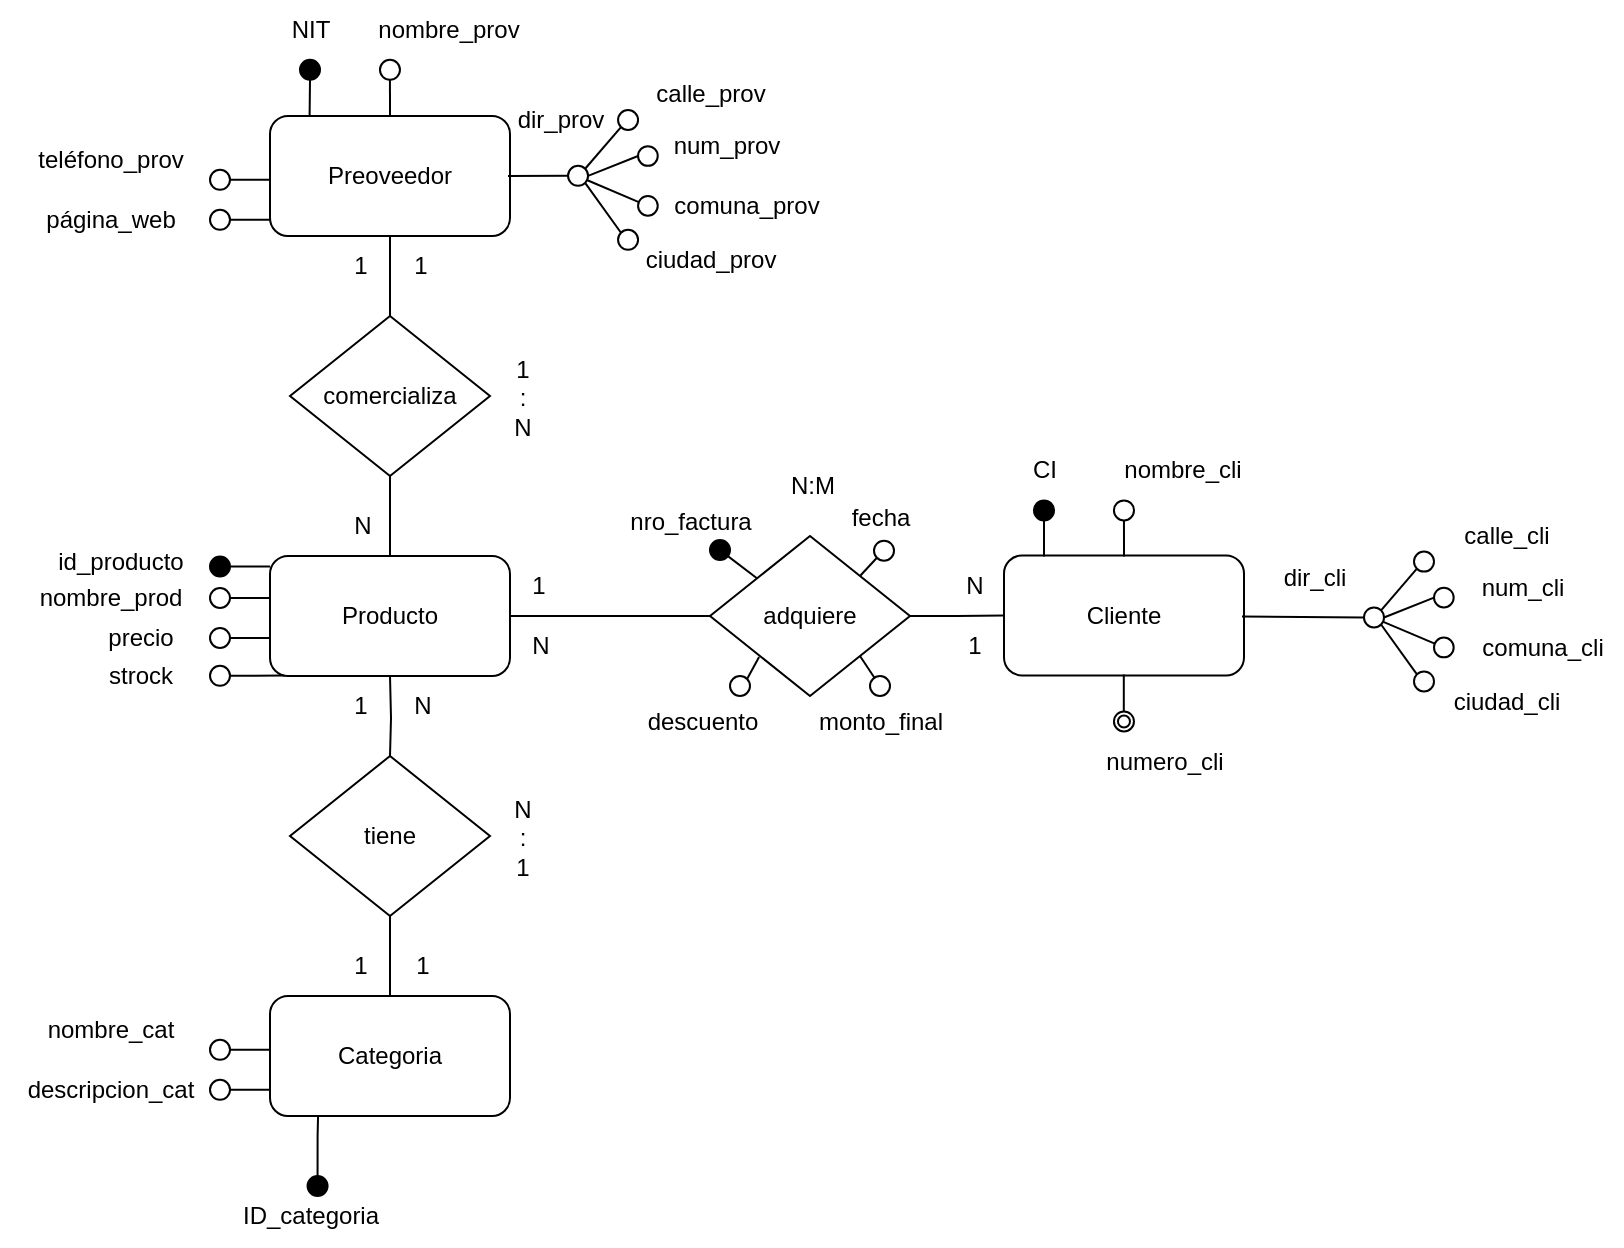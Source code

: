 <mxfile version="21.8.2" type="github">
  <diagram name="Página-1" id="MMVE2O3sZKS96sRR5gyj">
    <mxGraphModel dx="-556" dy="696" grid="1" gridSize="10" guides="1" tooltips="1" connect="1" arrows="1" fold="1" page="1" pageScale="1" pageWidth="827" pageHeight="1169" math="0" shadow="0">
      <root>
        <mxCell id="0" />
        <mxCell id="1" parent="0" />
        <mxCell id="sNScvnanyXqIVsTAT2gB-1" style="edgeStyle=orthogonalEdgeStyle;rounded=0;orthogonalLoop=1;jettySize=auto;html=1;entryX=0.5;entryY=0;entryDx=0;entryDy=0;endArrow=none;endFill=0;" edge="1" parent="1" source="sNScvnanyXqIVsTAT2gB-2" target="sNScvnanyXqIVsTAT2gB-5">
          <mxGeometry relative="1" as="geometry" />
        </mxCell>
        <mxCell id="sNScvnanyXqIVsTAT2gB-2" value="comercializa" style="rhombus;whiteSpace=wrap;html=1;" vertex="1" parent="1">
          <mxGeometry x="1815" y="188.0" width="100" height="80" as="geometry" />
        </mxCell>
        <mxCell id="sNScvnanyXqIVsTAT2gB-3" style="edgeStyle=orthogonalEdgeStyle;rounded=0;orthogonalLoop=1;jettySize=auto;html=1;entryX=0.5;entryY=0;entryDx=0;entryDy=0;endArrow=none;endFill=0;" edge="1" parent="1" source="sNScvnanyXqIVsTAT2gB-4" target="sNScvnanyXqIVsTAT2gB-2">
          <mxGeometry relative="1" as="geometry" />
        </mxCell>
        <mxCell id="sNScvnanyXqIVsTAT2gB-4" value="Preoveedor" style="rounded=1;whiteSpace=wrap;html=1;" vertex="1" parent="1">
          <mxGeometry x="1805" y="88.0" width="120" height="60" as="geometry" />
        </mxCell>
        <mxCell id="sNScvnanyXqIVsTAT2gB-48" style="edgeStyle=orthogonalEdgeStyle;rounded=0;orthogonalLoop=1;jettySize=auto;html=1;entryX=0;entryY=0.5;entryDx=0;entryDy=0;endArrow=none;endFill=0;" edge="1" parent="1" source="sNScvnanyXqIVsTAT2gB-5" target="sNScvnanyXqIVsTAT2gB-21">
          <mxGeometry relative="1" as="geometry" />
        </mxCell>
        <mxCell id="sNScvnanyXqIVsTAT2gB-5" value="Producto" style="rounded=1;whiteSpace=wrap;html=1;" vertex="1" parent="1">
          <mxGeometry x="1805" y="308.0" width="120" height="60" as="geometry" />
        </mxCell>
        <mxCell id="sNScvnanyXqIVsTAT2gB-6" value="&lt;div&gt;1&lt;/div&gt;&lt;div&gt;:&lt;/div&gt;&lt;div&gt;N&lt;br&gt;&lt;/div&gt;" style="text;html=1;align=center;verticalAlign=middle;resizable=0;points=[];autosize=1;strokeColor=none;fillColor=none;" vertex="1" parent="1">
          <mxGeometry x="1917" y="201.0" width="27" height="55" as="geometry" />
        </mxCell>
        <mxCell id="sNScvnanyXqIVsTAT2gB-7" value="1" style="text;html=1;align=center;verticalAlign=middle;resizable=0;points=[];autosize=1;strokeColor=none;fillColor=none;" vertex="1" parent="1">
          <mxGeometry x="1865" y="148.0" width="30" height="30" as="geometry" />
        </mxCell>
        <mxCell id="sNScvnanyXqIVsTAT2gB-8" value="1" style="text;html=1;align=center;verticalAlign=middle;resizable=0;points=[];autosize=1;strokeColor=none;fillColor=none;" vertex="1" parent="1">
          <mxGeometry x="1835" y="148.0" width="30" height="30" as="geometry" />
        </mxCell>
        <mxCell id="sNScvnanyXqIVsTAT2gB-10" value="N" style="text;html=1;align=center;verticalAlign=middle;resizable=0;points=[];autosize=1;strokeColor=none;fillColor=none;" vertex="1" parent="1">
          <mxGeometry x="1837" y="280.0" width="27" height="26" as="geometry" />
        </mxCell>
        <mxCell id="sNScvnanyXqIVsTAT2gB-11" style="edgeStyle=orthogonalEdgeStyle;rounded=0;orthogonalLoop=1;jettySize=auto;html=1;entryX=0.5;entryY=0;entryDx=0;entryDy=0;endArrow=none;endFill=0;" edge="1" source="sNScvnanyXqIVsTAT2gB-12" target="sNScvnanyXqIVsTAT2gB-14" parent="1">
          <mxGeometry relative="1" as="geometry" />
        </mxCell>
        <mxCell id="sNScvnanyXqIVsTAT2gB-12" value="tiene" style="rhombus;whiteSpace=wrap;html=1;" vertex="1" parent="1">
          <mxGeometry x="1815" y="408.0" width="100" height="80" as="geometry" />
        </mxCell>
        <mxCell id="sNScvnanyXqIVsTAT2gB-13" style="edgeStyle=orthogonalEdgeStyle;rounded=0;orthogonalLoop=1;jettySize=auto;html=1;entryX=0.5;entryY=0;entryDx=0;entryDy=0;endArrow=none;endFill=0;" edge="1" target="sNScvnanyXqIVsTAT2gB-12" parent="1">
          <mxGeometry relative="1" as="geometry">
            <mxPoint x="1865" y="368" as="sourcePoint" />
          </mxGeometry>
        </mxCell>
        <mxCell id="sNScvnanyXqIVsTAT2gB-14" value="Categoria" style="rounded=1;whiteSpace=wrap;html=1;" vertex="1" parent="1">
          <mxGeometry x="1805" y="528.0" width="120" height="60" as="geometry" />
        </mxCell>
        <mxCell id="sNScvnanyXqIVsTAT2gB-15" value="&lt;div&gt;N&lt;br&gt;&lt;/div&gt;&lt;div&gt;:&lt;/div&gt;&lt;div&gt;1&lt;br&gt;&lt;/div&gt;" style="text;html=1;align=center;verticalAlign=middle;resizable=0;points=[];autosize=1;strokeColor=none;fillColor=none;" vertex="1" parent="1">
          <mxGeometry x="1917" y="421.0" width="27" height="55" as="geometry" />
        </mxCell>
        <mxCell id="sNScvnanyXqIVsTAT2gB-16" value="N" style="text;html=1;align=center;verticalAlign=middle;resizable=0;points=[];autosize=1;strokeColor=none;fillColor=none;" vertex="1" parent="1">
          <mxGeometry x="1867" y="370.0" width="27" height="26" as="geometry" />
        </mxCell>
        <mxCell id="sNScvnanyXqIVsTAT2gB-17" value="1" style="text;html=1;align=center;verticalAlign=middle;resizable=0;points=[];autosize=1;strokeColor=none;fillColor=none;" vertex="1" parent="1">
          <mxGeometry x="1835" y="368.0" width="30" height="30" as="geometry" />
        </mxCell>
        <mxCell id="sNScvnanyXqIVsTAT2gB-18" value="1" style="text;html=1;align=center;verticalAlign=middle;resizable=0;points=[];autosize=1;strokeColor=none;fillColor=none;" vertex="1" parent="1">
          <mxGeometry x="1868" y="500.0" width="25" height="26" as="geometry" />
        </mxCell>
        <mxCell id="sNScvnanyXqIVsTAT2gB-19" value="1" style="text;html=1;align=center;verticalAlign=middle;resizable=0;points=[];autosize=1;strokeColor=none;fillColor=none;" vertex="1" parent="1">
          <mxGeometry x="1835" y="498.0" width="30" height="30" as="geometry" />
        </mxCell>
        <mxCell id="sNScvnanyXqIVsTAT2gB-49" style="edgeStyle=orthogonalEdgeStyle;rounded=0;orthogonalLoop=1;jettySize=auto;html=1;endArrow=none;endFill=0;" edge="1" parent="1" source="sNScvnanyXqIVsTAT2gB-21" target="sNScvnanyXqIVsTAT2gB-23">
          <mxGeometry relative="1" as="geometry" />
        </mxCell>
        <mxCell id="sNScvnanyXqIVsTAT2gB-21" value="adquiere" style="rhombus;whiteSpace=wrap;html=1;" vertex="1" parent="1">
          <mxGeometry x="2025" y="298" width="100" height="80" as="geometry" />
        </mxCell>
        <mxCell id="sNScvnanyXqIVsTAT2gB-23" value="Cliente" style="rounded=1;whiteSpace=wrap;html=1;" vertex="1" parent="1">
          <mxGeometry x="2172" y="307.73" width="120" height="60" as="geometry" />
        </mxCell>
        <mxCell id="sNScvnanyXqIVsTAT2gB-36" value="" style="ellipse;whiteSpace=wrap;html=1;aspect=fixed;fillColor=#000000;" vertex="1" parent="1">
          <mxGeometry x="2025" y="300" width="10" height="10" as="geometry" />
        </mxCell>
        <mxCell id="sNScvnanyXqIVsTAT2gB-37" value="nro_factura" style="text;html=1;align=center;verticalAlign=middle;resizable=0;points=[];autosize=1;strokeColor=none;fillColor=none;" vertex="1" parent="1">
          <mxGeometry x="1975" y="275.81" width="80" height="30" as="geometry" />
        </mxCell>
        <mxCell id="sNScvnanyXqIVsTAT2gB-39" style="rounded=0;orthogonalLoop=1;jettySize=auto;html=1;entryX=0.233;entryY=0.263;entryDx=0;entryDy=0;entryPerimeter=0;endArrow=none;endFill=0;" edge="1" parent="1" source="sNScvnanyXqIVsTAT2gB-36" target="sNScvnanyXqIVsTAT2gB-21">
          <mxGeometry relative="1" as="geometry" />
        </mxCell>
        <mxCell id="sNScvnanyXqIVsTAT2gB-40" style="rounded=0;orthogonalLoop=1;jettySize=auto;html=1;exitX=0;exitY=1;exitDx=0;exitDy=0;entryX=1;entryY=0;entryDx=0;entryDy=0;endArrow=none;endFill=0;" edge="1" parent="1" source="sNScvnanyXqIVsTAT2gB-41" target="sNScvnanyXqIVsTAT2gB-21">
          <mxGeometry relative="1" as="geometry">
            <mxPoint x="2102" y="320.36" as="targetPoint" />
          </mxGeometry>
        </mxCell>
        <mxCell id="sNScvnanyXqIVsTAT2gB-41" value="" style="ellipse;whiteSpace=wrap;html=1;aspect=fixed;" vertex="1" parent="1">
          <mxGeometry x="2107" y="300.36" width="10" height="10" as="geometry" />
        </mxCell>
        <mxCell id="sNScvnanyXqIVsTAT2gB-42" value="fecha" style="text;html=1;align=center;verticalAlign=middle;resizable=0;points=[];autosize=1;strokeColor=none;fillColor=none;" vertex="1" parent="1">
          <mxGeometry x="2085" y="274" width="50" height="30" as="geometry" />
        </mxCell>
        <mxCell id="sNScvnanyXqIVsTAT2gB-50" value="1" style="text;html=1;align=center;verticalAlign=middle;resizable=0;points=[];autosize=1;strokeColor=none;fillColor=none;" vertex="1" parent="1">
          <mxGeometry x="1924" y="308.36" width="30" height="30" as="geometry" />
        </mxCell>
        <mxCell id="sNScvnanyXqIVsTAT2gB-51" value="N" style="text;html=1;align=center;verticalAlign=middle;resizable=0;points=[];autosize=1;strokeColor=none;fillColor=none;" vertex="1" parent="1">
          <mxGeometry x="2142" y="307.73" width="30" height="30" as="geometry" />
        </mxCell>
        <mxCell id="sNScvnanyXqIVsTAT2gB-52" value="N" style="text;html=1;align=center;verticalAlign=middle;resizable=0;points=[];autosize=1;strokeColor=none;fillColor=none;" vertex="1" parent="1">
          <mxGeometry x="1925" y="338.0" width="30" height="30" as="geometry" />
        </mxCell>
        <mxCell id="sNScvnanyXqIVsTAT2gB-53" value="1" style="text;html=1;align=center;verticalAlign=middle;resizable=0;points=[];autosize=1;strokeColor=none;fillColor=none;" vertex="1" parent="1">
          <mxGeometry x="2142" y="338.09" width="30" height="30" as="geometry" />
        </mxCell>
        <mxCell id="sNScvnanyXqIVsTAT2gB-54" value="N:M" style="text;html=1;align=center;verticalAlign=middle;resizable=0;points=[];autosize=1;strokeColor=none;fillColor=none;" vertex="1" parent="1">
          <mxGeometry x="2050.5" y="258.36" width="50" height="30" as="geometry" />
        </mxCell>
        <mxCell id="sNScvnanyXqIVsTAT2gB-56" style="rounded=0;orthogonalLoop=1;jettySize=auto;html=1;entryX=0.165;entryY=0.005;entryDx=0;entryDy=0;entryPerimeter=0;endArrow=none;endFill=0;" edge="1" parent="1" source="sNScvnanyXqIVsTAT2gB-57" target="sNScvnanyXqIVsTAT2gB-4">
          <mxGeometry relative="1" as="geometry">
            <mxPoint x="1824.5" y="90.0" as="targetPoint" />
          </mxGeometry>
        </mxCell>
        <mxCell id="sNScvnanyXqIVsTAT2gB-57" value="" style="ellipse;whiteSpace=wrap;html=1;aspect=fixed;fillColor=#000;" vertex="1" parent="1">
          <mxGeometry x="1820.0" y="59.92" width="10" height="10" as="geometry" />
        </mxCell>
        <mxCell id="sNScvnanyXqIVsTAT2gB-58" value="NIT" style="text;html=1;align=center;verticalAlign=middle;resizable=0;points=[];autosize=1;strokeColor=none;fillColor=none;" vertex="1" parent="1">
          <mxGeometry x="1805.0" y="30.0" width="40" height="30" as="geometry" />
        </mxCell>
        <mxCell id="sNScvnanyXqIVsTAT2gB-62" style="edgeStyle=orthogonalEdgeStyle;rounded=0;orthogonalLoop=1;jettySize=auto;html=1;endArrow=none;endFill=0;" edge="1" parent="1" source="sNScvnanyXqIVsTAT2gB-63">
          <mxGeometry relative="1" as="geometry">
            <mxPoint x="1805" y="120" as="targetPoint" />
          </mxGeometry>
        </mxCell>
        <mxCell id="sNScvnanyXqIVsTAT2gB-63" value="" style="ellipse;whiteSpace=wrap;html=1;aspect=fixed;" vertex="1" parent="1">
          <mxGeometry x="1775.0" y="114.92" width="10" height="10" as="geometry" />
        </mxCell>
        <mxCell id="sNScvnanyXqIVsTAT2gB-64" style="edgeStyle=orthogonalEdgeStyle;rounded=0;orthogonalLoop=1;jettySize=auto;html=1;endArrow=none;endFill=0;" edge="1" parent="1" source="sNScvnanyXqIVsTAT2gB-65">
          <mxGeometry relative="1" as="geometry">
            <mxPoint x="1805" y="140" as="targetPoint" />
          </mxGeometry>
        </mxCell>
        <mxCell id="sNScvnanyXqIVsTAT2gB-65" value="" style="ellipse;whiteSpace=wrap;html=1;aspect=fixed;" vertex="1" parent="1">
          <mxGeometry x="1775.0" y="134.92" width="10" height="10" as="geometry" />
        </mxCell>
        <mxCell id="sNScvnanyXqIVsTAT2gB-66" value="teléfono_prov" style="text;html=1;align=center;verticalAlign=middle;resizable=0;points=[];autosize=1;strokeColor=none;fillColor=none;" vertex="1" parent="1">
          <mxGeometry x="1675.0" y="95.0" width="100" height="30" as="geometry" />
        </mxCell>
        <mxCell id="sNScvnanyXqIVsTAT2gB-67" value="página_web" style="text;html=1;align=center;verticalAlign=middle;resizable=0;points=[];autosize=1;strokeColor=none;fillColor=none;" vertex="1" parent="1">
          <mxGeometry x="1680.0" y="125.0" width="90" height="30" as="geometry" />
        </mxCell>
        <mxCell id="sNScvnanyXqIVsTAT2gB-71" style="edgeStyle=orthogonalEdgeStyle;rounded=0;orthogonalLoop=1;jettySize=auto;html=1;exitX=0.5;exitY=1;exitDx=0;exitDy=0;endArrow=none;endFill=0;entryX=0.5;entryY=0;entryDx=0;entryDy=0;" edge="1" parent="1" source="sNScvnanyXqIVsTAT2gB-72" target="sNScvnanyXqIVsTAT2gB-4">
          <mxGeometry relative="1" as="geometry">
            <mxPoint x="1865" y="90" as="targetPoint" />
          </mxGeometry>
        </mxCell>
        <mxCell id="sNScvnanyXqIVsTAT2gB-72" value="" style="ellipse;whiteSpace=wrap;html=1;aspect=fixed;" vertex="1" parent="1">
          <mxGeometry x="1859.98" y="59.92" width="10" height="10" as="geometry" />
        </mxCell>
        <mxCell id="sNScvnanyXqIVsTAT2gB-73" value="nombre_prov" style="text;html=1;align=center;verticalAlign=middle;resizable=0;points=[];autosize=1;strokeColor=none;fillColor=none;" vertex="1" parent="1">
          <mxGeometry x="1849.05" y="30" width="90" height="30" as="geometry" />
        </mxCell>
        <mxCell id="sNScvnanyXqIVsTAT2gB-74" style="rounded=0;orthogonalLoop=1;jettySize=auto;html=1;entryX=1;entryY=0.25;entryDx=0;entryDy=0;endArrow=none;endFill=0;" edge="1" parent="1" source="sNScvnanyXqIVsTAT2gB-77">
          <mxGeometry relative="1" as="geometry">
            <mxPoint x="1924" y="118.04" as="targetPoint" />
          </mxGeometry>
        </mxCell>
        <mxCell id="sNScvnanyXqIVsTAT2gB-75" style="rounded=0;orthogonalLoop=1;jettySize=auto;html=1;exitX=1;exitY=0;exitDx=0;exitDy=0;entryX=0;entryY=1;entryDx=0;entryDy=0;endArrow=none;endFill=0;" edge="1" parent="1" source="sNScvnanyXqIVsTAT2gB-77" target="sNScvnanyXqIVsTAT2gB-81">
          <mxGeometry relative="1" as="geometry" />
        </mxCell>
        <mxCell id="sNScvnanyXqIVsTAT2gB-76" style="rounded=0;orthogonalLoop=1;jettySize=auto;html=1;exitX=1;exitY=1;exitDx=0;exitDy=0;entryX=0;entryY=0;entryDx=0;entryDy=0;endArrow=none;endFill=0;" edge="1" parent="1" source="sNScvnanyXqIVsTAT2gB-77" target="sNScvnanyXqIVsTAT2gB-82">
          <mxGeometry relative="1" as="geometry" />
        </mxCell>
        <mxCell id="sNScvnanyXqIVsTAT2gB-77" value="" style="ellipse;whiteSpace=wrap;html=1;aspect=fixed;" vertex="1" parent="1">
          <mxGeometry x="1954.03" y="112.92" width="10" height="10" as="geometry" />
        </mxCell>
        <mxCell id="sNScvnanyXqIVsTAT2gB-78" value="dir_prov" style="text;html=1;align=center;verticalAlign=middle;resizable=0;points=[];autosize=1;strokeColor=none;fillColor=none;" vertex="1" parent="1">
          <mxGeometry x="1915.0" y="75" width="70" height="30" as="geometry" />
        </mxCell>
        <mxCell id="sNScvnanyXqIVsTAT2gB-79" style="rounded=0;orthogonalLoop=1;jettySize=auto;html=1;exitX=0;exitY=0.5;exitDx=0;exitDy=0;entryX=1;entryY=0.5;entryDx=0;entryDy=0;endArrow=none;endFill=0;" edge="1" parent="1" source="sNScvnanyXqIVsTAT2gB-80" target="sNScvnanyXqIVsTAT2gB-77">
          <mxGeometry relative="1" as="geometry" />
        </mxCell>
        <mxCell id="sNScvnanyXqIVsTAT2gB-80" value="" style="ellipse;whiteSpace=wrap;html=1;aspect=fixed;" vertex="1" parent="1">
          <mxGeometry x="1989.03" y="103.08" width="9.84" height="9.84" as="geometry" />
        </mxCell>
        <mxCell id="sNScvnanyXqIVsTAT2gB-81" value="" style="ellipse;whiteSpace=wrap;html=1;aspect=fixed;" vertex="1" parent="1">
          <mxGeometry x="1979.03" y="85.0" width="10" height="10" as="geometry" />
        </mxCell>
        <mxCell id="sNScvnanyXqIVsTAT2gB-82" value="" style="ellipse;whiteSpace=wrap;html=1;aspect=fixed;" vertex="1" parent="1">
          <mxGeometry x="1979.03" y="144.92" width="10" height="10" as="geometry" />
        </mxCell>
        <mxCell id="sNScvnanyXqIVsTAT2gB-83" value="num_prov" style="text;html=1;align=center;verticalAlign=middle;resizable=0;points=[];autosize=1;strokeColor=none;fillColor=none;" vertex="1" parent="1">
          <mxGeometry x="1993.0" y="88.0" width="80" height="30" as="geometry" />
        </mxCell>
        <mxCell id="sNScvnanyXqIVsTAT2gB-84" value="calle_prov" style="text;html=1;align=center;verticalAlign=middle;resizable=0;points=[];autosize=1;strokeColor=none;fillColor=none;" vertex="1" parent="1">
          <mxGeometry x="1985.0" y="61.92" width="80" height="30" as="geometry" />
        </mxCell>
        <mxCell id="sNScvnanyXqIVsTAT2gB-85" value="ciudad_prov" style="text;html=1;align=center;verticalAlign=middle;resizable=0;points=[];autosize=1;strokeColor=none;fillColor=none;" vertex="1" parent="1">
          <mxGeometry x="1980.0" y="144.92" width="90" height="30" as="geometry" />
        </mxCell>
        <mxCell id="sNScvnanyXqIVsTAT2gB-90" value="comuna_prov" style="text;html=1;align=center;verticalAlign=middle;resizable=0;points=[];autosize=1;strokeColor=none;fillColor=none;" vertex="1" parent="1">
          <mxGeometry x="1993.0" y="118.0" width="100" height="30" as="geometry" />
        </mxCell>
        <mxCell id="sNScvnanyXqIVsTAT2gB-91" value="" style="ellipse;whiteSpace=wrap;html=1;aspect=fixed;" vertex="1" parent="1">
          <mxGeometry x="1989.03" y="128.0" width="9.84" height="9.84" as="geometry" />
        </mxCell>
        <mxCell id="sNScvnanyXqIVsTAT2gB-93" style="rounded=0;orthogonalLoop=1;jettySize=auto;html=1;endArrow=none;endFill=0;entryX=0.968;entryY=0.721;entryDx=0;entryDy=0;entryPerimeter=0;" edge="1" parent="1" source="sNScvnanyXqIVsTAT2gB-91" target="sNScvnanyXqIVsTAT2gB-77">
          <mxGeometry relative="1" as="geometry">
            <mxPoint x="1965" y="120" as="targetPoint" />
          </mxGeometry>
        </mxCell>
        <mxCell id="sNScvnanyXqIVsTAT2gB-94" style="rounded=0;orthogonalLoop=1;jettySize=auto;html=1;entryX=0.165;entryY=0.005;entryDx=0;entryDy=0;entryPerimeter=0;endArrow=none;endFill=0;" edge="1" source="sNScvnanyXqIVsTAT2gB-95" parent="1">
          <mxGeometry relative="1" as="geometry">
            <mxPoint x="2192" y="308.27" as="targetPoint" />
          </mxGeometry>
        </mxCell>
        <mxCell id="sNScvnanyXqIVsTAT2gB-95" value="" style="ellipse;whiteSpace=wrap;html=1;aspect=fixed;fillColor=#000;" vertex="1" parent="1">
          <mxGeometry x="2187" y="280.19" width="10" height="10" as="geometry" />
        </mxCell>
        <mxCell id="sNScvnanyXqIVsTAT2gB-96" value="CI" style="text;html=1;align=center;verticalAlign=middle;resizable=0;points=[];autosize=1;strokeColor=none;fillColor=none;" vertex="1" parent="1">
          <mxGeometry x="2172" y="250.27" width="40" height="30" as="geometry" />
        </mxCell>
        <mxCell id="sNScvnanyXqIVsTAT2gB-97" style="edgeStyle=orthogonalEdgeStyle;rounded=0;orthogonalLoop=1;jettySize=auto;html=1;exitX=0.5;exitY=1;exitDx=0;exitDy=0;endArrow=none;endFill=0;entryX=0.5;entryY=0;entryDx=0;entryDy=0;" edge="1" source="sNScvnanyXqIVsTAT2gB-98" parent="1">
          <mxGeometry relative="1" as="geometry">
            <mxPoint x="2232" y="308.27" as="targetPoint" />
            <Array as="points">
              <mxPoint x="2232" y="299.73" />
              <mxPoint x="2232" y="299.73" />
            </Array>
          </mxGeometry>
        </mxCell>
        <mxCell id="sNScvnanyXqIVsTAT2gB-98" value="" style="ellipse;whiteSpace=wrap;html=1;aspect=fixed;" vertex="1" parent="1">
          <mxGeometry x="2226.98" y="280.19" width="10" height="10" as="geometry" />
        </mxCell>
        <mxCell id="sNScvnanyXqIVsTAT2gB-99" value="nombre_cli" style="text;html=1;align=center;verticalAlign=middle;resizable=0;points=[];autosize=1;strokeColor=none;fillColor=none;" vertex="1" parent="1">
          <mxGeometry x="2221.05" y="250.27" width="80" height="30" as="geometry" />
        </mxCell>
        <mxCell id="sNScvnanyXqIVsTAT2gB-100" style="rounded=0;orthogonalLoop=1;jettySize=auto;html=1;entryX=1;entryY=0.25;entryDx=0;entryDy=0;endArrow=none;endFill=0;" edge="1" source="sNScvnanyXqIVsTAT2gB-103" parent="1">
          <mxGeometry relative="1" as="geometry">
            <mxPoint x="2291" y="338.31" as="targetPoint" />
          </mxGeometry>
        </mxCell>
        <mxCell id="sNScvnanyXqIVsTAT2gB-101" style="rounded=0;orthogonalLoop=1;jettySize=auto;html=1;exitX=1;exitY=0;exitDx=0;exitDy=0;entryX=0;entryY=1;entryDx=0;entryDy=0;endArrow=none;endFill=0;" edge="1" source="sNScvnanyXqIVsTAT2gB-103" target="sNScvnanyXqIVsTAT2gB-106" parent="1">
          <mxGeometry relative="1" as="geometry" />
        </mxCell>
        <mxCell id="sNScvnanyXqIVsTAT2gB-102" style="rounded=0;orthogonalLoop=1;jettySize=auto;html=1;exitX=1;exitY=1;exitDx=0;exitDy=0;entryX=0;entryY=0;entryDx=0;entryDy=0;endArrow=none;endFill=0;" edge="1" source="sNScvnanyXqIVsTAT2gB-103" target="sNScvnanyXqIVsTAT2gB-107" parent="1">
          <mxGeometry relative="1" as="geometry" />
        </mxCell>
        <mxCell id="sNScvnanyXqIVsTAT2gB-103" value="" style="ellipse;whiteSpace=wrap;html=1;aspect=fixed;" vertex="1" parent="1">
          <mxGeometry x="2352.0" y="333.73" width="10" height="10" as="geometry" />
        </mxCell>
        <mxCell id="sNScvnanyXqIVsTAT2gB-104" style="rounded=0;orthogonalLoop=1;jettySize=auto;html=1;exitX=0;exitY=0.5;exitDx=0;exitDy=0;entryX=1;entryY=0.5;entryDx=0;entryDy=0;endArrow=none;endFill=0;" edge="1" source="sNScvnanyXqIVsTAT2gB-105" target="sNScvnanyXqIVsTAT2gB-103" parent="1">
          <mxGeometry relative="1" as="geometry" />
        </mxCell>
        <mxCell id="sNScvnanyXqIVsTAT2gB-105" value="" style="ellipse;whiteSpace=wrap;html=1;aspect=fixed;" vertex="1" parent="1">
          <mxGeometry x="2387.0" y="323.89" width="9.84" height="9.84" as="geometry" />
        </mxCell>
        <mxCell id="sNScvnanyXqIVsTAT2gB-106" value="" style="ellipse;whiteSpace=wrap;html=1;aspect=fixed;" vertex="1" parent="1">
          <mxGeometry x="2377.0" y="305.81" width="10" height="10" as="geometry" />
        </mxCell>
        <mxCell id="sNScvnanyXqIVsTAT2gB-107" value="" style="ellipse;whiteSpace=wrap;html=1;aspect=fixed;" vertex="1" parent="1">
          <mxGeometry x="2377.0" y="365.73" width="10" height="10" as="geometry" />
        </mxCell>
        <mxCell id="sNScvnanyXqIVsTAT2gB-108" value="num_cli" style="text;html=1;align=center;verticalAlign=middle;resizable=0;points=[];autosize=1;strokeColor=none;fillColor=none;" vertex="1" parent="1">
          <mxGeometry x="2400.97" y="308.81" width="60" height="30" as="geometry" />
        </mxCell>
        <mxCell id="sNScvnanyXqIVsTAT2gB-109" value="calle_cli" style="text;html=1;align=center;verticalAlign=middle;resizable=0;points=[];autosize=1;strokeColor=none;fillColor=none;" vertex="1" parent="1">
          <mxGeometry x="2387.97" y="282.73" width="70" height="30" as="geometry" />
        </mxCell>
        <mxCell id="sNScvnanyXqIVsTAT2gB-110" value="ciudad_cli" style="text;html=1;align=center;verticalAlign=middle;resizable=0;points=[];autosize=1;strokeColor=none;fillColor=none;" vertex="1" parent="1">
          <mxGeometry x="2382.97" y="365.73" width="80" height="30" as="geometry" />
        </mxCell>
        <mxCell id="sNScvnanyXqIVsTAT2gB-111" value="comuna_cli" style="text;html=1;align=center;verticalAlign=middle;resizable=0;points=[];autosize=1;strokeColor=none;fillColor=none;" vertex="1" parent="1">
          <mxGeometry x="2400.97" y="338.81" width="80" height="30" as="geometry" />
        </mxCell>
        <mxCell id="sNScvnanyXqIVsTAT2gB-112" value="" style="ellipse;whiteSpace=wrap;html=1;aspect=fixed;" vertex="1" parent="1">
          <mxGeometry x="2387.0" y="348.81" width="9.84" height="9.84" as="geometry" />
        </mxCell>
        <mxCell id="sNScvnanyXqIVsTAT2gB-113" style="rounded=0;orthogonalLoop=1;jettySize=auto;html=1;endArrow=none;endFill=0;entryX=0.968;entryY=0.721;entryDx=0;entryDy=0;entryPerimeter=0;" edge="1" source="sNScvnanyXqIVsTAT2gB-112" target="sNScvnanyXqIVsTAT2gB-103" parent="1">
          <mxGeometry relative="1" as="geometry">
            <mxPoint x="2362.97" y="340.81" as="targetPoint" />
          </mxGeometry>
        </mxCell>
        <mxCell id="sNScvnanyXqIVsTAT2gB-114" value="dir_cli" style="text;html=1;align=center;verticalAlign=middle;resizable=0;points=[];autosize=1;strokeColor=none;fillColor=none;" vertex="1" parent="1">
          <mxGeometry x="2302" y="303.73" width="50" height="30" as="geometry" />
        </mxCell>
        <mxCell id="sNScvnanyXqIVsTAT2gB-115" value="numero_cli" style="text;html=1;align=center;verticalAlign=middle;resizable=0;points=[];autosize=1;strokeColor=none;fillColor=none;" vertex="1" parent="1">
          <mxGeometry x="2212" y="395.73" width="80" height="30" as="geometry" />
        </mxCell>
        <mxCell id="sNScvnanyXqIVsTAT2gB-119" value="" style="ellipse;shape=doubleEllipse;whiteSpace=wrap;html=1;aspect=fixed;" vertex="1" parent="1">
          <mxGeometry x="2226.98" y="385.73" width="10" height="10" as="geometry" />
        </mxCell>
        <mxCell id="sNScvnanyXqIVsTAT2gB-120" style="edgeStyle=orthogonalEdgeStyle;rounded=0;orthogonalLoop=1;jettySize=auto;html=1;exitX=0.5;exitY=1;exitDx=0;exitDy=0;endArrow=none;endFill=0;entryX=0.5;entryY=0;entryDx=0;entryDy=0;" edge="1" parent="1">
          <mxGeometry relative="1" as="geometry">
            <mxPoint x="2231.9" y="385.81" as="targetPoint" />
            <mxPoint x="2231.9" y="367.27" as="sourcePoint" />
            <Array as="points">
              <mxPoint x="2231.9" y="377.27" />
              <mxPoint x="2231.9" y="377.27" />
            </Array>
          </mxGeometry>
        </mxCell>
        <mxCell id="sNScvnanyXqIVsTAT2gB-122" style="edgeStyle=orthogonalEdgeStyle;rounded=0;orthogonalLoop=1;jettySize=auto;html=1;endArrow=none;endFill=0;" edge="1" source="sNScvnanyXqIVsTAT2gB-123" parent="1">
          <mxGeometry relative="1" as="geometry">
            <mxPoint x="1805" y="313.36" as="targetPoint" />
          </mxGeometry>
        </mxCell>
        <mxCell id="sNScvnanyXqIVsTAT2gB-123" value="" style="ellipse;whiteSpace=wrap;html=1;aspect=fixed;fillColor=#000000;" vertex="1" parent="1">
          <mxGeometry x="1775.0" y="308.28" width="10" height="10" as="geometry" />
        </mxCell>
        <mxCell id="sNScvnanyXqIVsTAT2gB-124" style="edgeStyle=orthogonalEdgeStyle;rounded=0;orthogonalLoop=1;jettySize=auto;html=1;endArrow=none;endFill=0;" edge="1" source="sNScvnanyXqIVsTAT2gB-125" parent="1">
          <mxGeometry relative="1" as="geometry">
            <mxPoint x="1805" y="329.08" as="targetPoint" />
          </mxGeometry>
        </mxCell>
        <mxCell id="sNScvnanyXqIVsTAT2gB-125" value="" style="ellipse;whiteSpace=wrap;html=1;aspect=fixed;" vertex="1" parent="1">
          <mxGeometry x="1775.0" y="324.0" width="10" height="10" as="geometry" />
        </mxCell>
        <mxCell id="sNScvnanyXqIVsTAT2gB-126" value="id_producto" style="text;html=1;align=center;verticalAlign=middle;resizable=0;points=[];autosize=1;strokeColor=none;fillColor=none;" vertex="1" parent="1">
          <mxGeometry x="1685.0" y="296.08" width="90" height="30" as="geometry" />
        </mxCell>
        <mxCell id="sNScvnanyXqIVsTAT2gB-127" value="precio" style="text;html=1;align=center;verticalAlign=middle;resizable=0;points=[];autosize=1;strokeColor=none;fillColor=none;" vertex="1" parent="1">
          <mxGeometry x="1710.0" y="334.0" width="60" height="30" as="geometry" />
        </mxCell>
        <mxCell id="sNScvnanyXqIVsTAT2gB-128" style="edgeStyle=orthogonalEdgeStyle;rounded=0;orthogonalLoop=1;jettySize=auto;html=1;endArrow=none;endFill=0;" edge="1" source="sNScvnanyXqIVsTAT2gB-129" parent="1">
          <mxGeometry relative="1" as="geometry">
            <mxPoint x="1805" y="349.08" as="targetPoint" />
          </mxGeometry>
        </mxCell>
        <mxCell id="sNScvnanyXqIVsTAT2gB-129" value="" style="ellipse;whiteSpace=wrap;html=1;aspect=fixed;" vertex="1" parent="1">
          <mxGeometry x="1775.0" y="344.0" width="10" height="10" as="geometry" />
        </mxCell>
        <mxCell id="sNScvnanyXqIVsTAT2gB-130" style="rounded=0;orthogonalLoop=1;jettySize=auto;html=1;endArrow=none;endFill=0;entryX=0.06;entryY=0.996;entryDx=0;entryDy=0;entryPerimeter=0;" edge="1" source="sNScvnanyXqIVsTAT2gB-131" parent="1" target="sNScvnanyXqIVsTAT2gB-5">
          <mxGeometry relative="1" as="geometry">
            <mxPoint x="1805" y="368" as="targetPoint" />
          </mxGeometry>
        </mxCell>
        <mxCell id="sNScvnanyXqIVsTAT2gB-131" value="" style="ellipse;whiteSpace=wrap;html=1;aspect=fixed;" vertex="1" parent="1">
          <mxGeometry x="1775.0" y="362.92" width="10" height="10" as="geometry" />
        </mxCell>
        <mxCell id="sNScvnanyXqIVsTAT2gB-132" value="nombre_prod" style="text;html=1;align=center;verticalAlign=middle;resizable=0;points=[];autosize=1;strokeColor=none;fillColor=none;" vertex="1" parent="1">
          <mxGeometry x="1680.0" y="314.0" width="90" height="30" as="geometry" />
        </mxCell>
        <mxCell id="sNScvnanyXqIVsTAT2gB-133" value="strock" style="text;html=1;align=center;verticalAlign=middle;resizable=0;points=[];autosize=1;strokeColor=none;fillColor=none;" vertex="1" parent="1">
          <mxGeometry x="1710.0" y="352.92" width="60" height="30" as="geometry" />
        </mxCell>
        <mxCell id="sNScvnanyXqIVsTAT2gB-135" style="edgeStyle=orthogonalEdgeStyle;rounded=0;orthogonalLoop=1;jettySize=auto;html=1;endArrow=none;endFill=0;" edge="1" source="sNScvnanyXqIVsTAT2gB-136" parent="1">
          <mxGeometry relative="1" as="geometry">
            <mxPoint x="1805" y="555" as="targetPoint" />
          </mxGeometry>
        </mxCell>
        <mxCell id="sNScvnanyXqIVsTAT2gB-136" value="" style="ellipse;whiteSpace=wrap;html=1;aspect=fixed;" vertex="1" parent="1">
          <mxGeometry x="1775.0" y="549.92" width="10" height="10" as="geometry" />
        </mxCell>
        <mxCell id="sNScvnanyXqIVsTAT2gB-137" style="edgeStyle=orthogonalEdgeStyle;rounded=0;orthogonalLoop=1;jettySize=auto;html=1;endArrow=none;endFill=0;" edge="1" source="sNScvnanyXqIVsTAT2gB-138" parent="1">
          <mxGeometry relative="1" as="geometry">
            <mxPoint x="1805" y="575" as="targetPoint" />
          </mxGeometry>
        </mxCell>
        <mxCell id="sNScvnanyXqIVsTAT2gB-138" value="" style="ellipse;whiteSpace=wrap;html=1;aspect=fixed;" vertex="1" parent="1">
          <mxGeometry x="1775.0" y="569.92" width="10" height="10" as="geometry" />
        </mxCell>
        <mxCell id="sNScvnanyXqIVsTAT2gB-139" value="nombre_cat" style="text;html=1;align=center;verticalAlign=middle;resizable=0;points=[];autosize=1;strokeColor=none;fillColor=none;" vertex="1" parent="1">
          <mxGeometry x="1680.0" y="530.0" width="90" height="30" as="geometry" />
        </mxCell>
        <mxCell id="sNScvnanyXqIVsTAT2gB-140" value="descripcion_cat" style="text;html=1;align=center;verticalAlign=middle;resizable=0;points=[];autosize=1;strokeColor=none;fillColor=none;" vertex="1" parent="1">
          <mxGeometry x="1670.0" y="560.0" width="110" height="30" as="geometry" />
        </mxCell>
        <mxCell id="sNScvnanyXqIVsTAT2gB-141" style="edgeStyle=orthogonalEdgeStyle;rounded=0;orthogonalLoop=1;jettySize=auto;html=1;entryX=0.083;entryY=1;entryDx=0;entryDy=0;entryPerimeter=0;endArrow=none;endFill=0;" edge="1" parent="1" source="sNScvnanyXqIVsTAT2gB-142">
          <mxGeometry relative="1" as="geometry">
            <mxPoint x="1829.03" y="588" as="targetPoint" />
          </mxGeometry>
        </mxCell>
        <mxCell id="sNScvnanyXqIVsTAT2gB-142" value="" style="ellipse;whiteSpace=wrap;html=1;aspect=fixed;fillColor=#000;" vertex="1" parent="1">
          <mxGeometry x="1823.78" y="618" width="10" height="10" as="geometry" />
        </mxCell>
        <mxCell id="sNScvnanyXqIVsTAT2gB-143" value="ID_categoria" style="text;html=1;align=center;verticalAlign=middle;resizable=0;points=[];autosize=1;strokeColor=none;fillColor=none;" vertex="1" parent="1">
          <mxGeometry x="1780" y="622.56" width="90" height="30" as="geometry" />
        </mxCell>
        <mxCell id="sNScvnanyXqIVsTAT2gB-144" value="" style="ellipse;whiteSpace=wrap;html=1;aspect=fixed;" vertex="1" parent="1">
          <mxGeometry x="2035" y="368" width="10" height="10" as="geometry" />
        </mxCell>
        <mxCell id="sNScvnanyXqIVsTAT2gB-145" style="rounded=0;orthogonalLoop=1;jettySize=auto;html=1;entryX=1;entryY=1;entryDx=0;entryDy=0;endArrow=none;endFill=0;" edge="1" parent="1" source="sNScvnanyXqIVsTAT2gB-146">
          <mxGeometry relative="1" as="geometry">
            <mxPoint x="2100" y="358" as="targetPoint" />
          </mxGeometry>
        </mxCell>
        <mxCell id="sNScvnanyXqIVsTAT2gB-146" value="" style="ellipse;whiteSpace=wrap;html=1;aspect=fixed;" vertex="1" parent="1">
          <mxGeometry x="2105" y="368" width="10" height="10" as="geometry" />
        </mxCell>
        <mxCell id="sNScvnanyXqIVsTAT2gB-147" value="descuento" style="text;html=1;align=center;verticalAlign=middle;resizable=0;points=[];autosize=1;strokeColor=none;fillColor=none;" vertex="1" parent="1">
          <mxGeometry x="1980.87" y="375.73" width="80" height="30" as="geometry" />
        </mxCell>
        <mxCell id="sNScvnanyXqIVsTAT2gB-148" value="monto_final" style="text;html=1;align=center;verticalAlign=middle;resizable=0;points=[];autosize=1;strokeColor=none;fillColor=none;" vertex="1" parent="1">
          <mxGeometry x="2065" y="376" width="90" height="30" as="geometry" />
        </mxCell>
        <mxCell id="sNScvnanyXqIVsTAT2gB-149" style="rounded=0;orthogonalLoop=1;jettySize=auto;html=1;exitX=0;exitY=1;exitDx=0;exitDy=0;entryX=1;entryY=0;entryDx=0;entryDy=0;endArrow=none;endFill=0;" edge="1" parent="1">
          <mxGeometry relative="1" as="geometry">
            <mxPoint x="2049.54" y="358.46" as="sourcePoint" />
            <mxPoint x="2043.54" y="369.46" as="targetPoint" />
          </mxGeometry>
        </mxCell>
      </root>
    </mxGraphModel>
  </diagram>
</mxfile>

